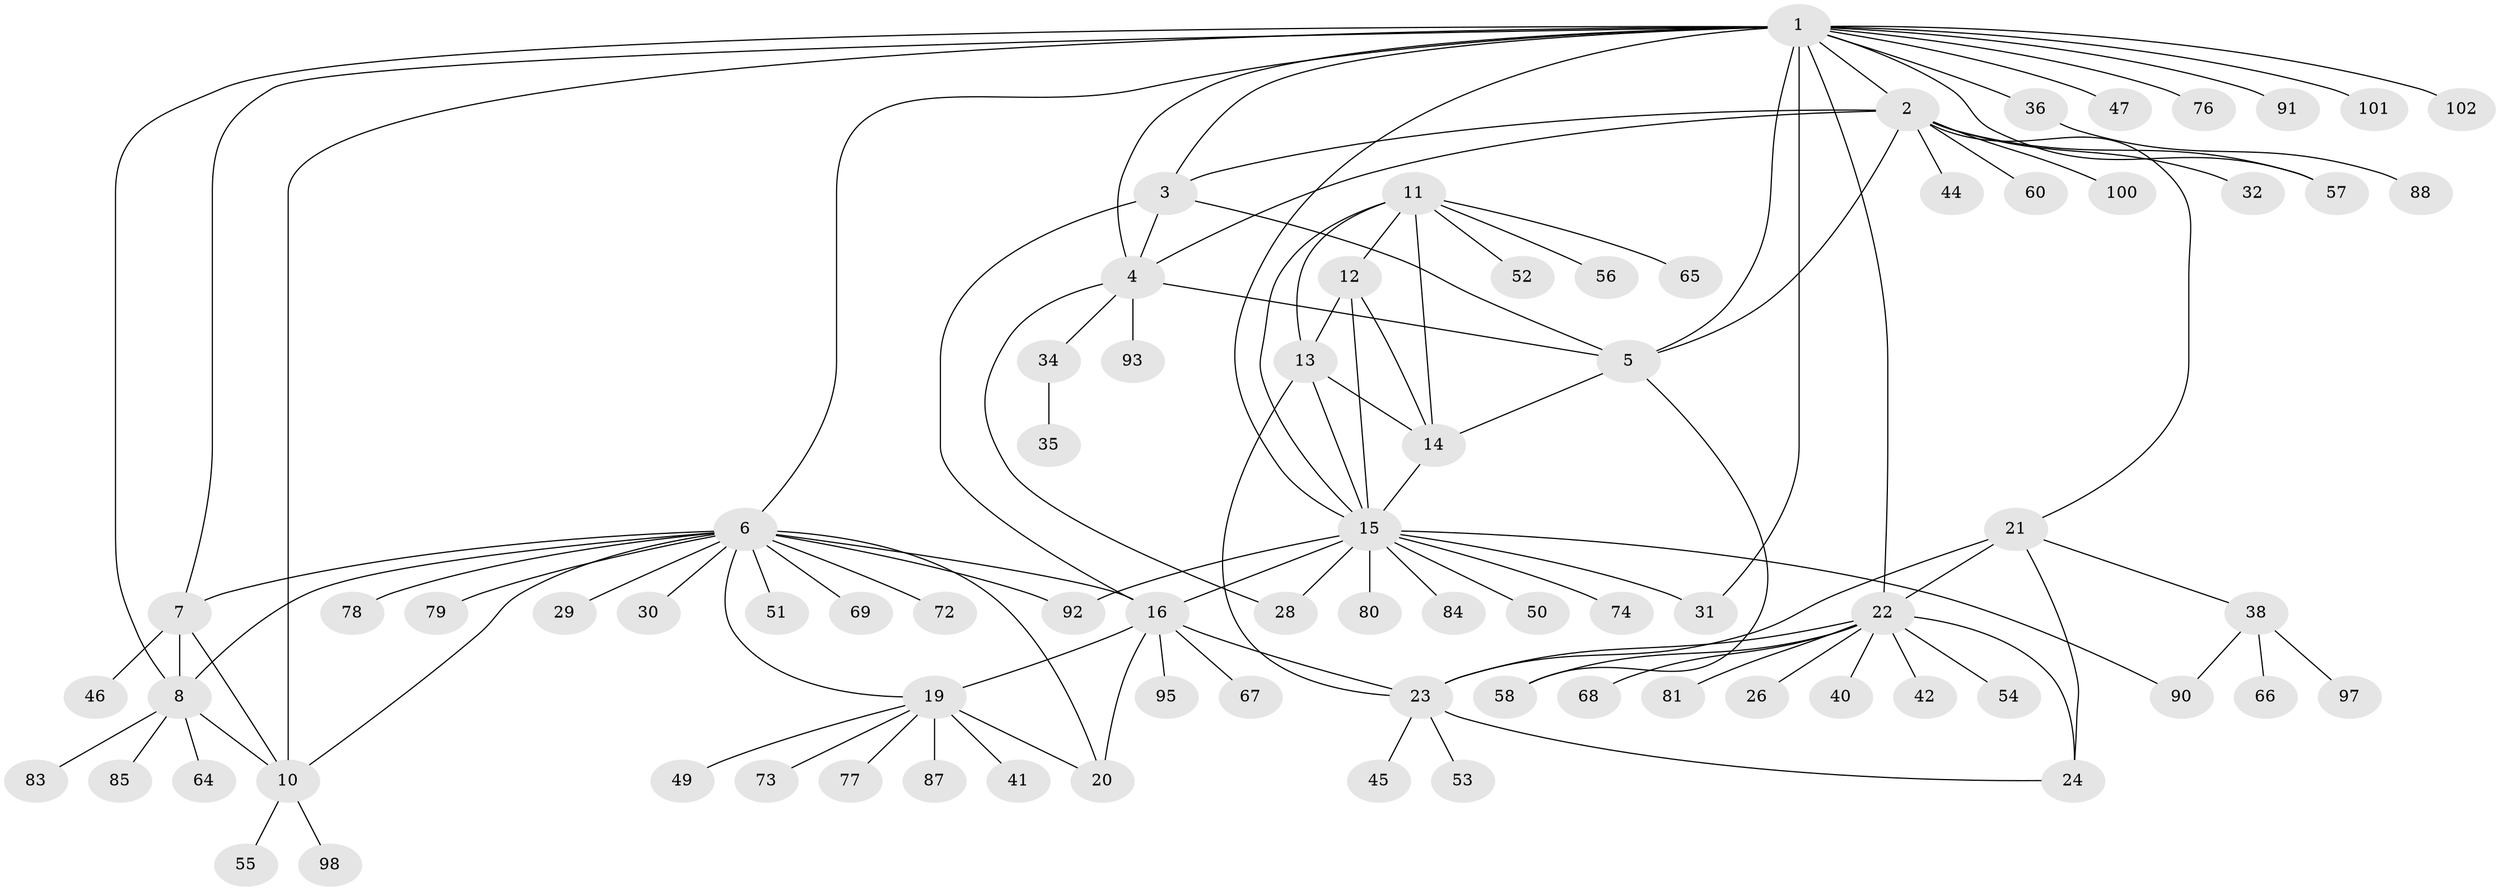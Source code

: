// original degree distribution, {8: 0.05825242718446602, 11: 0.009708737864077669, 6: 0.038834951456310676, 10: 0.019417475728155338, 5: 0.038834951456310676, 7: 0.038834951456310676, 13: 0.009708737864077669, 15: 0.009708737864077669, 4: 0.019417475728155338, 9: 0.009708737864077669, 2: 0.1262135922330097, 1: 0.6019417475728155, 3: 0.019417475728155338}
// Generated by graph-tools (version 1.1) at 2025/11/02/27/25 16:11:32]
// undirected, 79 vertices, 114 edges
graph export_dot {
graph [start="1"]
  node [color=gray90,style=filled];
  1 [super="+9"];
  2 [super="+39"];
  3 [super="+61"];
  4 [super="+43"];
  5;
  6 [super="+17"];
  7 [super="+33"];
  8;
  10 [super="+27"];
  11 [super="+82"];
  12 [super="+75"];
  13;
  14 [super="+63"];
  15 [super="+70"];
  16 [super="+18"];
  19 [super="+62"];
  20;
  21 [super="+48"];
  22 [super="+25"];
  23 [super="+96"];
  24;
  26 [super="+71"];
  28;
  29 [super="+37"];
  30;
  31 [super="+103"];
  32;
  34 [super="+89"];
  35;
  36;
  38 [super="+59"];
  40;
  41;
  42;
  44;
  45;
  46;
  47;
  49;
  50;
  51;
  52 [super="+99"];
  53;
  54;
  55;
  56;
  57;
  58;
  60;
  64;
  65;
  66 [super="+94"];
  67;
  68;
  69;
  72;
  73;
  74;
  76;
  77;
  78;
  79;
  80 [super="+86"];
  81;
  83;
  84;
  85;
  87;
  88;
  90;
  91;
  92;
  93;
  95;
  97;
  98;
  100;
  101;
  102;
  1 -- 2;
  1 -- 3;
  1 -- 4;
  1 -- 5;
  1 -- 47;
  1 -- 76;
  1 -- 36;
  1 -- 101;
  1 -- 6;
  1 -- 7;
  1 -- 8;
  1 -- 102;
  1 -- 10;
  1 -- 15;
  1 -- 22;
  1 -- 57;
  1 -- 91;
  1 -- 31 [weight=2];
  2 -- 3;
  2 -- 4;
  2 -- 5;
  2 -- 21;
  2 -- 32;
  2 -- 44;
  2 -- 57;
  2 -- 60;
  2 -- 100;
  3 -- 4;
  3 -- 5;
  3 -- 16;
  4 -- 5;
  4 -- 28;
  4 -- 34;
  4 -- 93;
  5 -- 14;
  5 -- 58;
  6 -- 7;
  6 -- 8;
  6 -- 10;
  6 -- 29;
  6 -- 30;
  6 -- 51;
  6 -- 78;
  6 -- 79;
  6 -- 69;
  6 -- 72;
  6 -- 16 [weight=2];
  6 -- 19;
  6 -- 20;
  6 -- 92;
  7 -- 8;
  7 -- 10;
  7 -- 46;
  8 -- 10;
  8 -- 64;
  8 -- 83;
  8 -- 85;
  10 -- 55;
  10 -- 98;
  11 -- 12;
  11 -- 13;
  11 -- 14;
  11 -- 15;
  11 -- 52;
  11 -- 56;
  11 -- 65;
  12 -- 13;
  12 -- 14;
  12 -- 15;
  13 -- 14;
  13 -- 15;
  13 -- 23;
  14 -- 15;
  15 -- 28;
  15 -- 31;
  15 -- 50;
  15 -- 74;
  15 -- 80;
  15 -- 84;
  15 -- 90;
  15 -- 92;
  15 -- 16;
  16 -- 19 [weight=2];
  16 -- 20 [weight=2];
  16 -- 23;
  16 -- 67;
  16 -- 95;
  19 -- 20;
  19 -- 41;
  19 -- 49;
  19 -- 73;
  19 -- 77;
  19 -- 87;
  21 -- 22 [weight=2];
  21 -- 23;
  21 -- 24;
  21 -- 38;
  22 -- 23 [weight=2];
  22 -- 24 [weight=2];
  22 -- 54;
  22 -- 58;
  22 -- 81;
  22 -- 68;
  22 -- 40;
  22 -- 42;
  22 -- 26;
  23 -- 24;
  23 -- 45;
  23 -- 53;
  34 -- 35;
  36 -- 88;
  38 -- 66;
  38 -- 90;
  38 -- 97;
}

